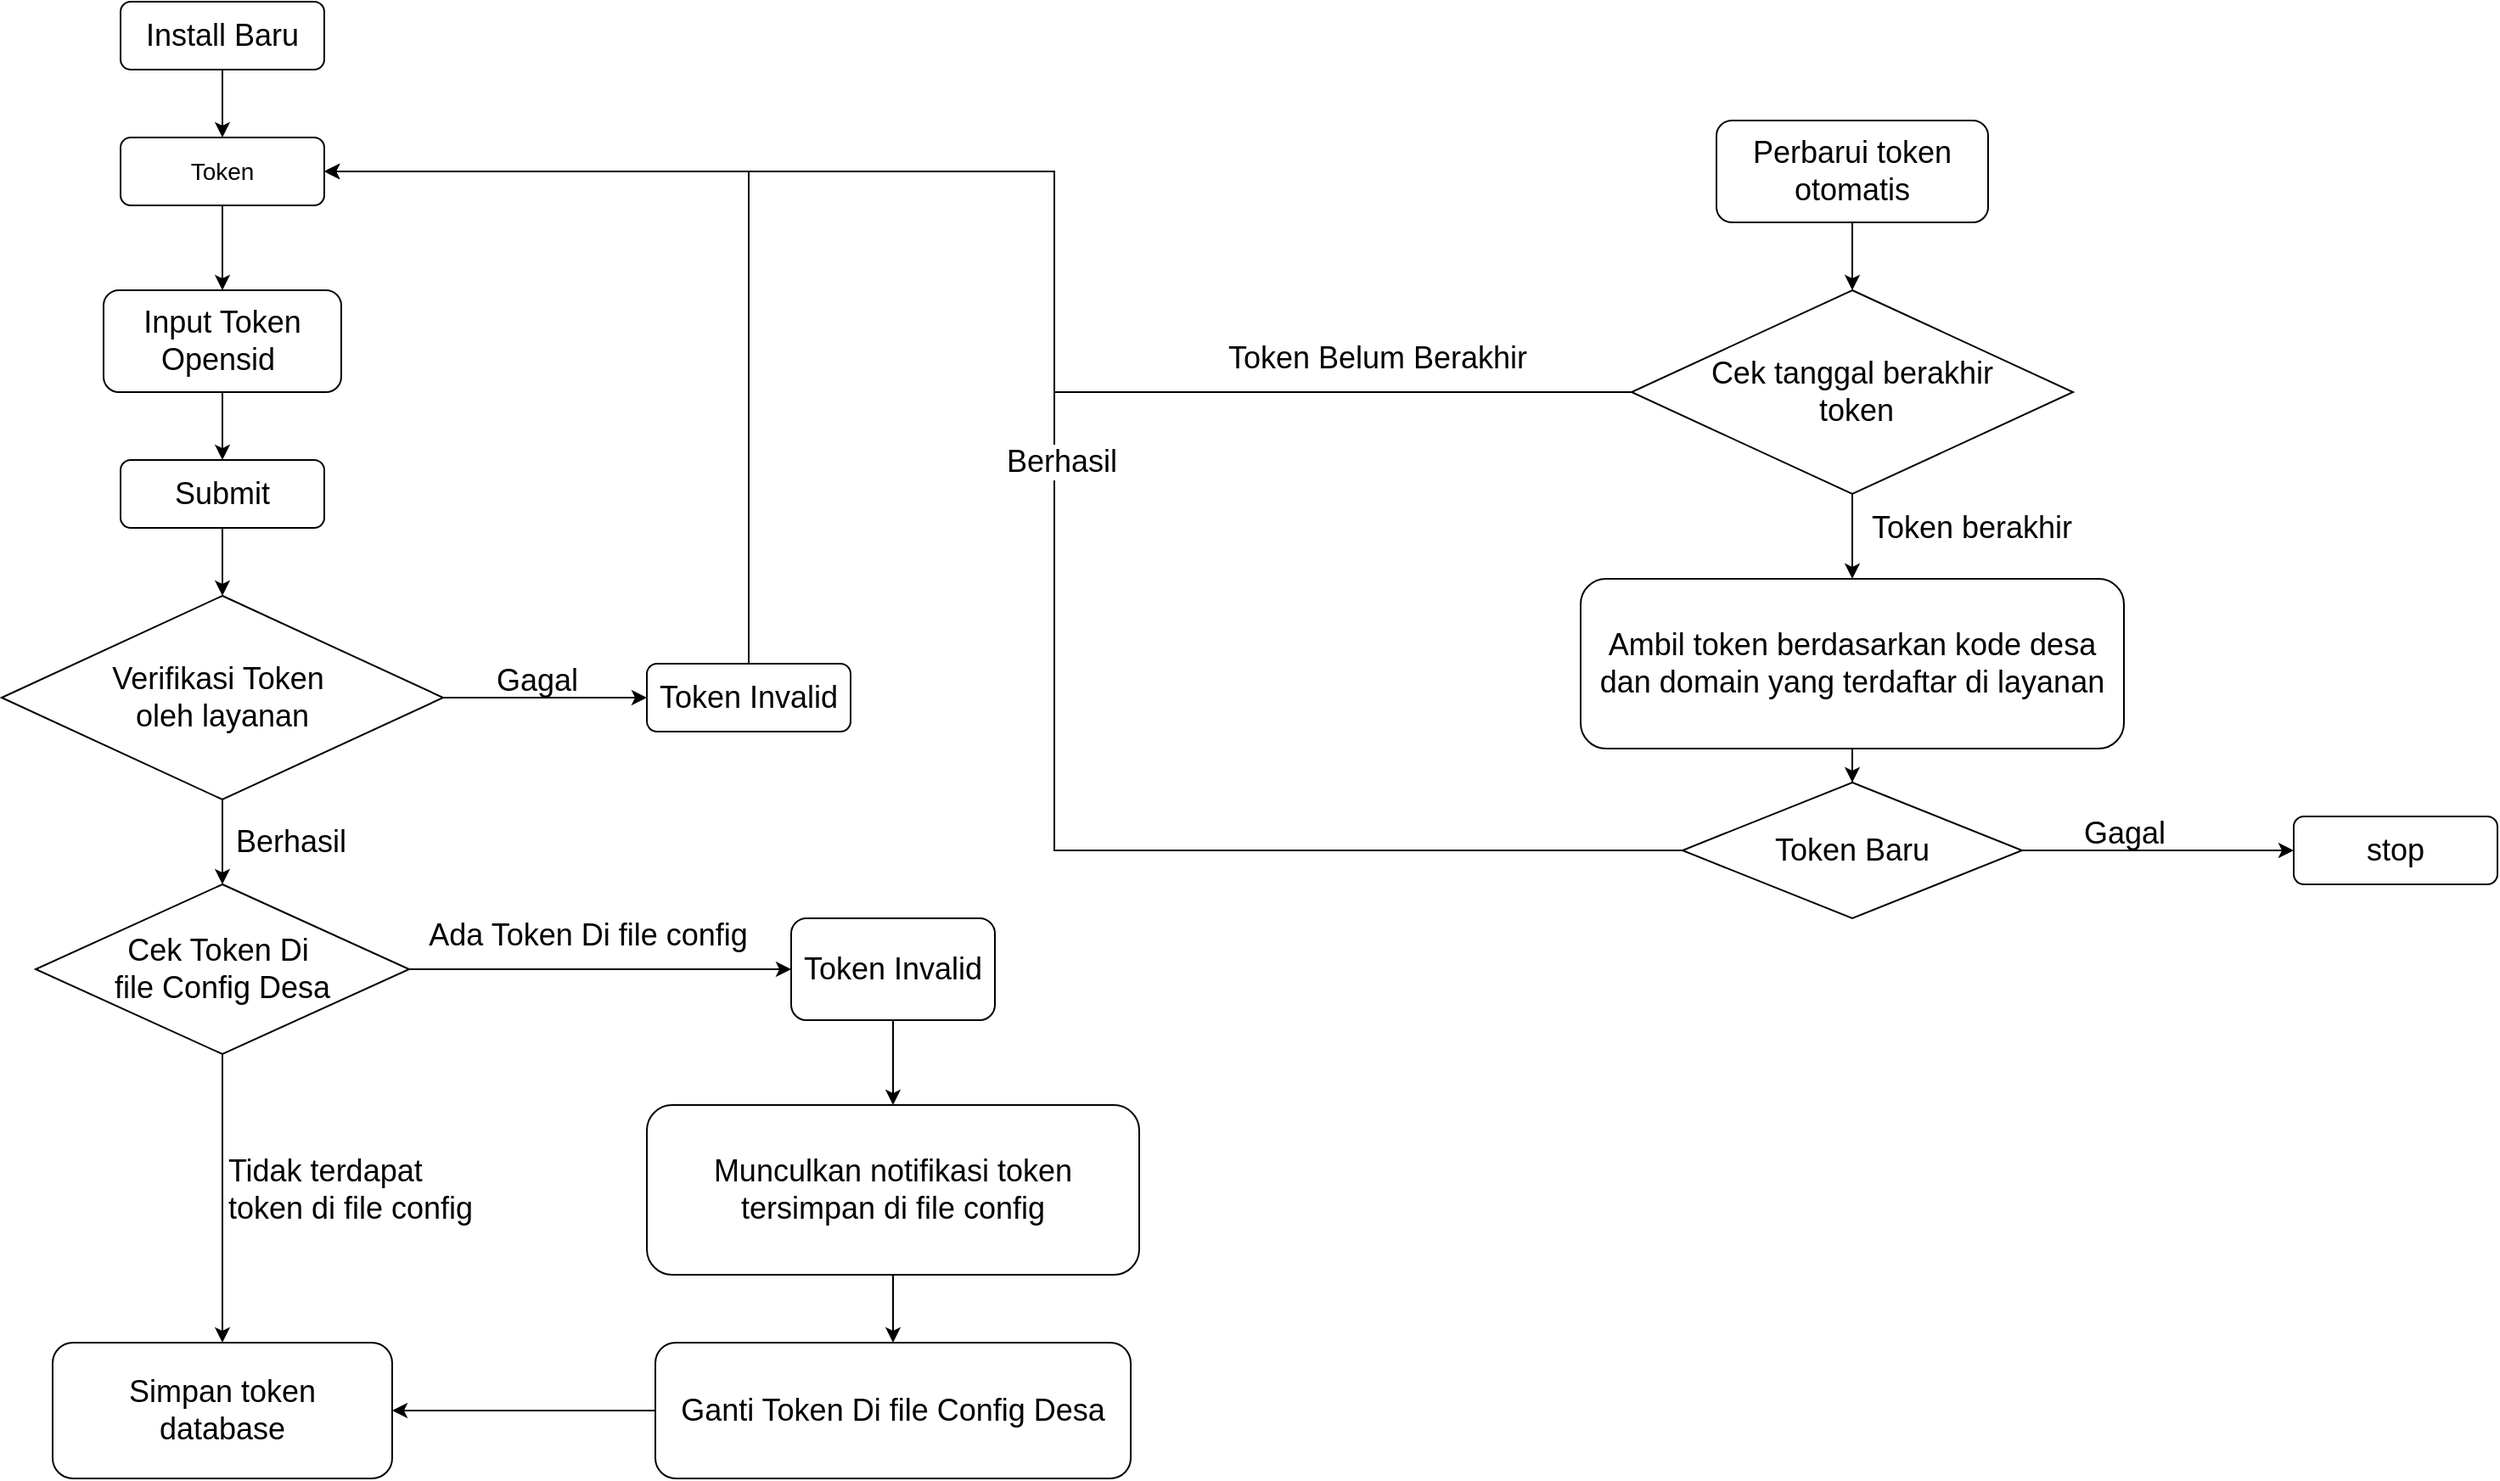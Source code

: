 <mxfile version="21.1.0" type="github">
  <diagram id="C5RBs43oDa-KdzZeNtuy" name="Page-1">
    <mxGraphModel dx="2049" dy="1091" grid="1" gridSize="10" guides="1" tooltips="1" connect="1" arrows="1" fold="1" page="1" pageScale="1" pageWidth="827" pageHeight="1169" math="0" shadow="0">
      <root>
        <mxCell id="WIyWlLk6GJQsqaUBKTNV-0" />
        <mxCell id="WIyWlLk6GJQsqaUBKTNV-1" parent="WIyWlLk6GJQsqaUBKTNV-0" />
        <mxCell id="YeF9me5vmGIwh0D9iBc1-33" style="edgeStyle=orthogonalEdgeStyle;rounded=0;orthogonalLoop=1;jettySize=auto;html=1;entryX=0.5;entryY=0;entryDx=0;entryDy=0;" parent="WIyWlLk6GJQsqaUBKTNV-1" source="WIyWlLk6GJQsqaUBKTNV-3" target="WIyWlLk6GJQsqaUBKTNV-11" edge="1">
          <mxGeometry relative="1" as="geometry" />
        </mxCell>
        <mxCell id="WIyWlLk6GJQsqaUBKTNV-3" value="&lt;font style=&quot;font-size: 14px;&quot;&gt;Token&lt;/font&gt;" style="rounded=1;whiteSpace=wrap;html=1;fontSize=12;glass=0;strokeWidth=1;shadow=0;" parent="WIyWlLk6GJQsqaUBKTNV-1" vertex="1">
          <mxGeometry x="160" y="80" width="120" height="40" as="geometry" />
        </mxCell>
        <mxCell id="Rj2mZkxzCuZY8QNOrgsr-5" style="edgeStyle=none;rounded=0;orthogonalLoop=1;jettySize=auto;html=1;exitX=0.5;exitY=1;exitDx=0;exitDy=0;" parent="WIyWlLk6GJQsqaUBKTNV-1" source="WIyWlLk6GJQsqaUBKTNV-11" target="Rj2mZkxzCuZY8QNOrgsr-4" edge="1">
          <mxGeometry relative="1" as="geometry" />
        </mxCell>
        <mxCell id="WIyWlLk6GJQsqaUBKTNV-11" value="&lt;font style=&quot;font-size: 18px;&quot;&gt;Input Token&lt;br&gt;Opensid&amp;nbsp;&lt;/font&gt;" style="rounded=1;whiteSpace=wrap;html=1;fontSize=12;glass=0;strokeWidth=1;shadow=0;" parent="WIyWlLk6GJQsqaUBKTNV-1" vertex="1">
          <mxGeometry x="150" y="170" width="140" height="60" as="geometry" />
        </mxCell>
        <mxCell id="Rj2mZkxzCuZY8QNOrgsr-2" style="edgeStyle=none;rounded=0;orthogonalLoop=1;jettySize=auto;html=1;exitX=0.5;exitY=0;exitDx=0;exitDy=0;entryX=1;entryY=0.5;entryDx=0;entryDy=0;" parent="WIyWlLk6GJQsqaUBKTNV-1" source="Rj2mZkxzCuZY8QNOrgsr-0" target="WIyWlLk6GJQsqaUBKTNV-3" edge="1">
          <mxGeometry relative="1" as="geometry">
            <Array as="points">
              <mxPoint x="530" y="100" />
            </Array>
          </mxGeometry>
        </mxCell>
        <mxCell id="Rj2mZkxzCuZY8QNOrgsr-0" value="&lt;font style=&quot;font-size: 18px;&quot;&gt;Token Invalid&lt;/font&gt;" style="rounded=1;whiteSpace=wrap;html=1;fontSize=12;glass=0;strokeWidth=1;shadow=0;" parent="WIyWlLk6GJQsqaUBKTNV-1" vertex="1">
          <mxGeometry x="470" y="390" width="120" height="40" as="geometry" />
        </mxCell>
        <mxCell id="Rj2mZkxzCuZY8QNOrgsr-3" style="edgeStyle=none;rounded=0;orthogonalLoop=1;jettySize=auto;html=1;exitX=1;exitY=0.5;exitDx=0;exitDy=0;" parent="WIyWlLk6GJQsqaUBKTNV-1" source="Rj2mZkxzCuZY8QNOrgsr-1" target="Rj2mZkxzCuZY8QNOrgsr-0" edge="1">
          <mxGeometry relative="1" as="geometry" />
        </mxCell>
        <mxCell id="YeF9me5vmGIwh0D9iBc1-1" style="edgeStyle=orthogonalEdgeStyle;rounded=0;orthogonalLoop=1;jettySize=auto;html=1;exitX=0.5;exitY=1;exitDx=0;exitDy=0;" parent="WIyWlLk6GJQsqaUBKTNV-1" source="Rj2mZkxzCuZY8QNOrgsr-1" edge="1">
          <mxGeometry relative="1" as="geometry">
            <mxPoint x="220" y="520" as="targetPoint" />
          </mxGeometry>
        </mxCell>
        <mxCell id="Rj2mZkxzCuZY8QNOrgsr-1" value="&lt;font style=&quot;font-size: 18px;&quot;&gt;Verifikasi Token&amp;nbsp;&lt;br&gt;oleh layanan&lt;/font&gt;" style="rhombus;whiteSpace=wrap;html=1;" parent="WIyWlLk6GJQsqaUBKTNV-1" vertex="1">
          <mxGeometry x="90" y="350" width="260" height="120" as="geometry" />
        </mxCell>
        <mxCell id="Rj2mZkxzCuZY8QNOrgsr-6" style="edgeStyle=none;rounded=0;orthogonalLoop=1;jettySize=auto;html=1;exitX=0.5;exitY=1;exitDx=0;exitDy=0;entryX=0.5;entryY=0;entryDx=0;entryDy=0;" parent="WIyWlLk6GJQsqaUBKTNV-1" source="Rj2mZkxzCuZY8QNOrgsr-4" target="Rj2mZkxzCuZY8QNOrgsr-1" edge="1">
          <mxGeometry relative="1" as="geometry" />
        </mxCell>
        <mxCell id="Rj2mZkxzCuZY8QNOrgsr-4" value="&lt;font style=&quot;font-size: 18px;&quot;&gt;Submit&lt;/font&gt;" style="rounded=1;whiteSpace=wrap;html=1;fontSize=12;glass=0;strokeWidth=1;shadow=0;" parent="WIyWlLk6GJQsqaUBKTNV-1" vertex="1">
          <mxGeometry x="160" y="270" width="120" height="40" as="geometry" />
        </mxCell>
        <mxCell id="YeF9me5vmGIwh0D9iBc1-5" style="edgeStyle=orthogonalEdgeStyle;rounded=0;orthogonalLoop=1;jettySize=auto;html=1;exitX=1;exitY=0.5;exitDx=0;exitDy=0;entryX=0;entryY=0.5;entryDx=0;entryDy=0;" parent="WIyWlLk6GJQsqaUBKTNV-1" source="YeF9me5vmGIwh0D9iBc1-2" target="YeF9me5vmGIwh0D9iBc1-3" edge="1">
          <mxGeometry relative="1" as="geometry" />
        </mxCell>
        <mxCell id="YeF9me5vmGIwh0D9iBc1-6" style="edgeStyle=orthogonalEdgeStyle;rounded=0;orthogonalLoop=1;jettySize=auto;html=1;" parent="WIyWlLk6GJQsqaUBKTNV-1" source="YeF9me5vmGIwh0D9iBc1-2" target="YeF9me5vmGIwh0D9iBc1-4" edge="1">
          <mxGeometry relative="1" as="geometry" />
        </mxCell>
        <mxCell id="YeF9me5vmGIwh0D9iBc1-2" value="&lt;font style=&quot;font-size: 18px;&quot;&gt;Cek Token Di&amp;nbsp;&lt;br&gt;file Config Desa&lt;/font&gt;" style="rhombus;whiteSpace=wrap;html=1;" parent="WIyWlLk6GJQsqaUBKTNV-1" vertex="1">
          <mxGeometry x="110" y="520" width="220" height="100" as="geometry" />
        </mxCell>
        <mxCell id="YeF9me5vmGIwh0D9iBc1-10" style="edgeStyle=orthogonalEdgeStyle;rounded=0;orthogonalLoop=1;jettySize=auto;html=1;" parent="WIyWlLk6GJQsqaUBKTNV-1" source="YeF9me5vmGIwh0D9iBc1-3" target="YeF9me5vmGIwh0D9iBc1-8" edge="1">
          <mxGeometry relative="1" as="geometry" />
        </mxCell>
        <mxCell id="YeF9me5vmGIwh0D9iBc1-3" value="&lt;font style=&quot;font-size: 18px;&quot;&gt;Token Invalid&lt;/font&gt;" style="rounded=1;whiteSpace=wrap;html=1;fontSize=12;glass=0;strokeWidth=1;shadow=0;" parent="WIyWlLk6GJQsqaUBKTNV-1" vertex="1">
          <mxGeometry x="555" y="540" width="120" height="60" as="geometry" />
        </mxCell>
        <mxCell id="YeF9me5vmGIwh0D9iBc1-4" value="&lt;font style=&quot;font-size: 18px;&quot;&gt;Simpan token &lt;br&gt;database&lt;/font&gt;" style="rounded=1;whiteSpace=wrap;html=1;fontSize=12;glass=0;strokeWidth=1;shadow=0;" parent="WIyWlLk6GJQsqaUBKTNV-1" vertex="1">
          <mxGeometry x="120" y="790" width="200" height="80" as="geometry" />
        </mxCell>
        <mxCell id="YeF9me5vmGIwh0D9iBc1-12" style="edgeStyle=orthogonalEdgeStyle;rounded=0;orthogonalLoop=1;jettySize=auto;html=1;entryX=1;entryY=0.5;entryDx=0;entryDy=0;" parent="WIyWlLk6GJQsqaUBKTNV-1" source="YeF9me5vmGIwh0D9iBc1-7" target="YeF9me5vmGIwh0D9iBc1-4" edge="1">
          <mxGeometry relative="1" as="geometry" />
        </mxCell>
        <mxCell id="YeF9me5vmGIwh0D9iBc1-7" value="&lt;font style=&quot;font-size: 18px;&quot;&gt;Ganti Token Di file Config Desa&lt;/font&gt;" style="rounded=1;whiteSpace=wrap;html=1;fontSize=12;glass=0;strokeWidth=1;shadow=0;" parent="WIyWlLk6GJQsqaUBKTNV-1" vertex="1">
          <mxGeometry x="475" y="790" width="280" height="80" as="geometry" />
        </mxCell>
        <mxCell id="YeF9me5vmGIwh0D9iBc1-11" style="edgeStyle=orthogonalEdgeStyle;rounded=0;orthogonalLoop=1;jettySize=auto;html=1;" parent="WIyWlLk6GJQsqaUBKTNV-1" source="YeF9me5vmGIwh0D9iBc1-8" target="YeF9me5vmGIwh0D9iBc1-7" edge="1">
          <mxGeometry relative="1" as="geometry" />
        </mxCell>
        <mxCell id="YeF9me5vmGIwh0D9iBc1-8" value="&lt;font style=&quot;font-size: 18px;&quot;&gt;Munculkan notifikasi token tersimpan di file config&lt;/font&gt;" style="rounded=1;whiteSpace=wrap;html=1;fontSize=12;glass=0;strokeWidth=1;shadow=0;" parent="WIyWlLk6GJQsqaUBKTNV-1" vertex="1">
          <mxGeometry x="470" y="650" width="290" height="100" as="geometry" />
        </mxCell>
        <mxCell id="YeF9me5vmGIwh0D9iBc1-13" value="&lt;font style=&quot;font-size: 18px;&quot;&gt;Ada Token Di file config&lt;/font&gt;" style="text;html=1;align=center;verticalAlign=middle;resizable=0;points=[];autosize=1;strokeColor=none;fillColor=none;" parent="WIyWlLk6GJQsqaUBKTNV-1" vertex="1">
          <mxGeometry x="330" y="530" width="210" height="40" as="geometry" />
        </mxCell>
        <mxCell id="YeF9me5vmGIwh0D9iBc1-14" value="&lt;font style=&quot;font-size: 18px;&quot;&gt;Gagal&lt;/font&gt;" style="text;html=1;align=center;verticalAlign=middle;resizable=0;points=[];autosize=1;strokeColor=none;fillColor=none;" parent="WIyWlLk6GJQsqaUBKTNV-1" vertex="1">
          <mxGeometry x="370" y="380" width="70" height="40" as="geometry" />
        </mxCell>
        <mxCell id="YeF9me5vmGIwh0D9iBc1-15" value="&lt;font style=&quot;font-size: 18px;&quot;&gt;Berhasil&lt;/font&gt;" style="text;html=1;align=center;verticalAlign=middle;resizable=0;points=[];autosize=1;strokeColor=none;fillColor=none;" parent="WIyWlLk6GJQsqaUBKTNV-1" vertex="1">
          <mxGeometry x="215" y="475" width="90" height="40" as="geometry" />
        </mxCell>
        <mxCell id="YeF9me5vmGIwh0D9iBc1-16" value="&lt;div style=&quot;text-align: left;&quot;&gt;&lt;span style=&quot;background-color: initial;&quot;&gt;&lt;font style=&quot;font-size: 18px;&quot;&gt;Tidak terdapat&amp;nbsp;&lt;/font&gt;&lt;/span&gt;&lt;/div&gt;&lt;div style=&quot;text-align: left;&quot;&gt;&lt;span style=&quot;background-color: initial;&quot;&gt;&lt;font style=&quot;font-size: 18px;&quot;&gt;token di file config&lt;/font&gt;&lt;/span&gt;&lt;/div&gt;" style="text;html=1;align=center;verticalAlign=middle;resizable=0;points=[];autosize=1;strokeColor=none;fillColor=none;" parent="WIyWlLk6GJQsqaUBKTNV-1" vertex="1">
          <mxGeometry x="210" y="670" width="170" height="60" as="geometry" />
        </mxCell>
        <mxCell id="YeF9me5vmGIwh0D9iBc1-24" style="edgeStyle=orthogonalEdgeStyle;rounded=0;orthogonalLoop=1;jettySize=auto;html=1;" parent="WIyWlLk6GJQsqaUBKTNV-1" source="YeF9me5vmGIwh0D9iBc1-17" target="YeF9me5vmGIwh0D9iBc1-19" edge="1">
          <mxGeometry relative="1" as="geometry" />
        </mxCell>
        <mxCell id="YeF9me5vmGIwh0D9iBc1-17" value="&lt;font style=&quot;font-size: 18px;&quot;&gt;Perbarui token otomatis&lt;/font&gt;" style="rounded=1;whiteSpace=wrap;html=1;fontSize=12;glass=0;strokeWidth=1;shadow=0;" parent="WIyWlLk6GJQsqaUBKTNV-1" vertex="1">
          <mxGeometry x="1100" y="70" width="160" height="60" as="geometry" />
        </mxCell>
        <mxCell id="YeF9me5vmGIwh0D9iBc1-32" style="edgeStyle=orthogonalEdgeStyle;rounded=0;orthogonalLoop=1;jettySize=auto;html=1;" parent="WIyWlLk6GJQsqaUBKTNV-1" source="YeF9me5vmGIwh0D9iBc1-19" target="YeF9me5vmGIwh0D9iBc1-20" edge="1">
          <mxGeometry relative="1" as="geometry" />
        </mxCell>
        <mxCell id="H5CWFW4q6ZuLPz_gxjBK-1" style="edgeStyle=orthogonalEdgeStyle;rounded=0;orthogonalLoop=1;jettySize=auto;html=1;exitX=0;exitY=0.5;exitDx=0;exitDy=0;entryX=1;entryY=0.5;entryDx=0;entryDy=0;" edge="1" parent="WIyWlLk6GJQsqaUBKTNV-1" source="YeF9me5vmGIwh0D9iBc1-19" target="WIyWlLk6GJQsqaUBKTNV-3">
          <mxGeometry relative="1" as="geometry">
            <Array as="points">
              <mxPoint x="710" y="230" />
              <mxPoint x="710" y="100" />
            </Array>
          </mxGeometry>
        </mxCell>
        <mxCell id="H5CWFW4q6ZuLPz_gxjBK-4" value="&lt;font style=&quot;font-size: 18px;&quot;&gt;Token Belum Berakhir&lt;/font&gt;" style="edgeLabel;html=1;align=center;verticalAlign=middle;resizable=0;points=[];" vertex="1" connectable="0" parent="H5CWFW4q6ZuLPz_gxjBK-1">
          <mxGeometry x="-0.666" y="-1" relative="1" as="geometry">
            <mxPoint y="-19" as="offset" />
          </mxGeometry>
        </mxCell>
        <mxCell id="YeF9me5vmGIwh0D9iBc1-19" value="&lt;font style=&quot;font-size: 18px;&quot;&gt;Cek tanggal berakhir&lt;br&gt;&amp;nbsp;token&lt;/font&gt;" style="rhombus;whiteSpace=wrap;html=1;" parent="WIyWlLk6GJQsqaUBKTNV-1" vertex="1">
          <mxGeometry x="1050" y="170" width="260" height="120" as="geometry" />
        </mxCell>
        <mxCell id="YeF9me5vmGIwh0D9iBc1-29" style="edgeStyle=orthogonalEdgeStyle;rounded=0;orthogonalLoop=1;jettySize=auto;html=1;entryX=0.5;entryY=0;entryDx=0;entryDy=0;" parent="WIyWlLk6GJQsqaUBKTNV-1" source="YeF9me5vmGIwh0D9iBc1-20" target="YeF9me5vmGIwh0D9iBc1-21" edge="1">
          <mxGeometry relative="1" as="geometry" />
        </mxCell>
        <mxCell id="YeF9me5vmGIwh0D9iBc1-20" value="&lt;font style=&quot;font-size: 18px;&quot;&gt;Ambil token berdasarkan kode desa dan domain yang terdaftar di layanan&lt;/font&gt;" style="rounded=1;whiteSpace=wrap;html=1;fontSize=12;glass=0;strokeWidth=1;shadow=0;" parent="WIyWlLk6GJQsqaUBKTNV-1" vertex="1">
          <mxGeometry x="1020" y="340" width="320" height="100" as="geometry" />
        </mxCell>
        <mxCell id="YeF9me5vmGIwh0D9iBc1-23" style="edgeStyle=orthogonalEdgeStyle;rounded=0;orthogonalLoop=1;jettySize=auto;html=1;entryX=1;entryY=0.5;entryDx=0;entryDy=0;" parent="WIyWlLk6GJQsqaUBKTNV-1" source="YeF9me5vmGIwh0D9iBc1-21" target="WIyWlLk6GJQsqaUBKTNV-3" edge="1">
          <mxGeometry relative="1" as="geometry">
            <Array as="points">
              <mxPoint x="710" y="500" />
              <mxPoint x="710" y="100" />
            </Array>
          </mxGeometry>
        </mxCell>
        <mxCell id="YeF9me5vmGIwh0D9iBc1-31" value="&lt;font style=&quot;font-size: 18px;&quot;&gt;Berhasil&lt;/font&gt;" style="edgeLabel;html=1;align=center;verticalAlign=middle;resizable=0;points=[];" parent="YeF9me5vmGIwh0D9iBc1-23" vertex="1" connectable="0">
          <mxGeometry x="-0.344" y="-4" relative="1" as="geometry">
            <mxPoint y="-206" as="offset" />
          </mxGeometry>
        </mxCell>
        <mxCell id="YeF9me5vmGIwh0D9iBc1-27" style="edgeStyle=orthogonalEdgeStyle;rounded=0;orthogonalLoop=1;jettySize=auto;html=1;" parent="WIyWlLk6GJQsqaUBKTNV-1" source="YeF9me5vmGIwh0D9iBc1-21" target="YeF9me5vmGIwh0D9iBc1-22" edge="1">
          <mxGeometry relative="1" as="geometry" />
        </mxCell>
        <mxCell id="YeF9me5vmGIwh0D9iBc1-21" value="&lt;font style=&quot;font-size: 18px;&quot;&gt;Token Baru&lt;/font&gt;" style="rhombus;whiteSpace=wrap;html=1;" parent="WIyWlLk6GJQsqaUBKTNV-1" vertex="1">
          <mxGeometry x="1080" y="460" width="200" height="80" as="geometry" />
        </mxCell>
        <mxCell id="YeF9me5vmGIwh0D9iBc1-22" value="&lt;font style=&quot;font-size: 18px;&quot;&gt;stop&lt;/font&gt;" style="rounded=1;whiteSpace=wrap;html=1;fontSize=12;glass=0;strokeWidth=1;shadow=0;" parent="WIyWlLk6GJQsqaUBKTNV-1" vertex="1">
          <mxGeometry x="1440" y="480" width="120" height="40" as="geometry" />
        </mxCell>
        <mxCell id="YeF9me5vmGIwh0D9iBc1-26" style="edgeStyle=orthogonalEdgeStyle;rounded=0;orthogonalLoop=1;jettySize=auto;html=1;" parent="WIyWlLk6GJQsqaUBKTNV-1" source="YeF9me5vmGIwh0D9iBc1-25" target="WIyWlLk6GJQsqaUBKTNV-3" edge="1">
          <mxGeometry relative="1" as="geometry" />
        </mxCell>
        <mxCell id="YeF9me5vmGIwh0D9iBc1-25" value="&lt;font style=&quot;font-size: 18px;&quot;&gt;Install Baru&lt;/font&gt;" style="rounded=1;whiteSpace=wrap;html=1;fontSize=12;glass=0;strokeWidth=1;shadow=0;" parent="WIyWlLk6GJQsqaUBKTNV-1" vertex="1">
          <mxGeometry x="160" width="120" height="40" as="geometry" />
        </mxCell>
        <mxCell id="YeF9me5vmGIwh0D9iBc1-28" value="&lt;font style=&quot;font-size: 18px;&quot;&gt;Gagal&lt;/font&gt;" style="text;html=1;align=center;verticalAlign=middle;resizable=0;points=[];autosize=1;strokeColor=none;fillColor=none;" parent="WIyWlLk6GJQsqaUBKTNV-1" vertex="1">
          <mxGeometry x="1305" y="470" width="70" height="40" as="geometry" />
        </mxCell>
        <mxCell id="H5CWFW4q6ZuLPz_gxjBK-0" value="&lt;font style=&quot;font-size: 18px;&quot;&gt;Token berakhir&lt;/font&gt;" style="text;html=1;align=center;verticalAlign=middle;resizable=0;points=[];autosize=1;strokeColor=none;fillColor=none;" vertex="1" parent="WIyWlLk6GJQsqaUBKTNV-1">
          <mxGeometry x="1180" y="290" width="140" height="40" as="geometry" />
        </mxCell>
      </root>
    </mxGraphModel>
  </diagram>
</mxfile>
